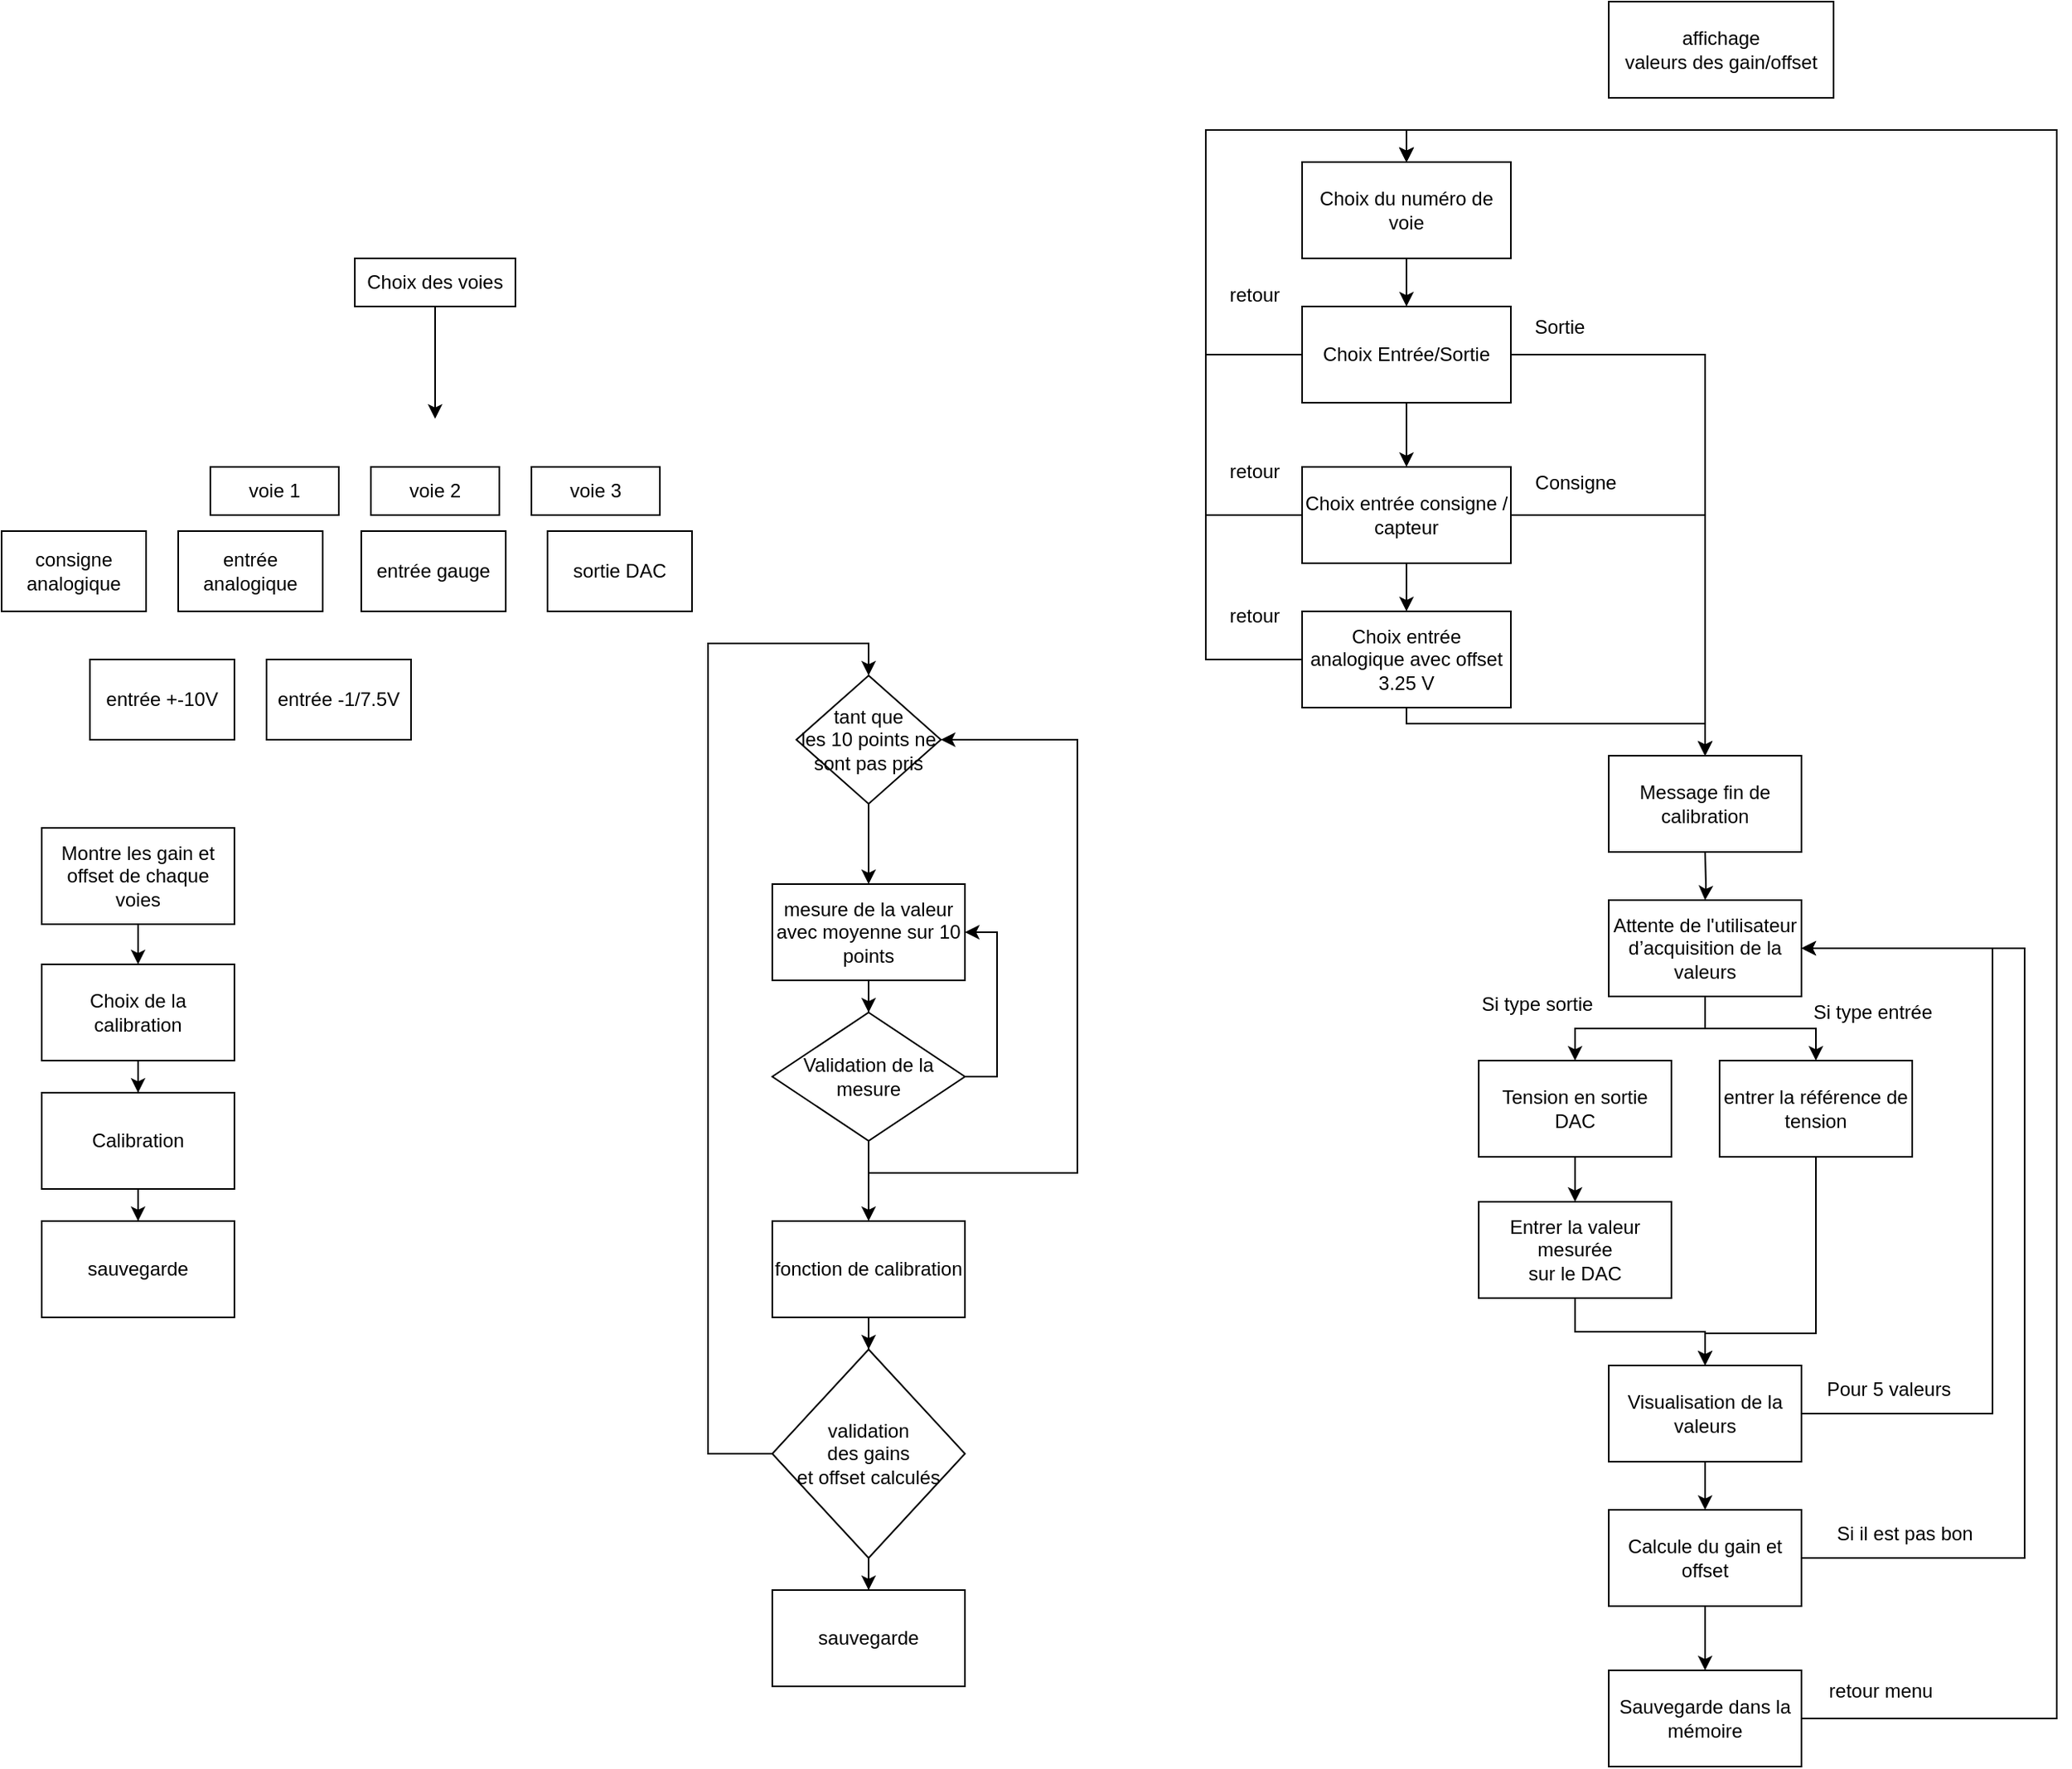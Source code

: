 <mxfile version="21.3.4" type="github">
  <diagram name="Page-1" id="GUL1_m-VdLgeRrm2SDWP">
    <mxGraphModel dx="1313" dy="708" grid="1" gridSize="10" guides="1" tooltips="1" connect="1" arrows="1" fold="1" page="1" pageScale="1" pageWidth="827" pageHeight="1169" math="0" shadow="0">
      <root>
        <mxCell id="0" />
        <mxCell id="1" parent="0" />
        <mxCell id="iZhVbwkQds1wXp1GMCVx-3" style="edgeStyle=orthogonalEdgeStyle;rounded=0;orthogonalLoop=1;jettySize=auto;html=1;" parent="1" source="iZhVbwkQds1wXp1GMCVx-1" edge="1">
          <mxGeometry relative="1" as="geometry">
            <mxPoint x="370" y="270" as="targetPoint" />
          </mxGeometry>
        </mxCell>
        <mxCell id="iZhVbwkQds1wXp1GMCVx-1" value="Choix des voies" style="rounded=0;whiteSpace=wrap;html=1;" parent="1" vertex="1">
          <mxGeometry x="320" y="170" width="100" height="30" as="geometry" />
        </mxCell>
        <mxCell id="iZhVbwkQds1wXp1GMCVx-7" value="voie 1 " style="rounded=0;whiteSpace=wrap;html=1;" parent="1" vertex="1">
          <mxGeometry x="230" y="300" width="80" height="30" as="geometry" />
        </mxCell>
        <mxCell id="iZhVbwkQds1wXp1GMCVx-8" value="voie 2 " style="rounded=0;whiteSpace=wrap;html=1;" parent="1" vertex="1">
          <mxGeometry x="330" y="300" width="80" height="30" as="geometry" />
        </mxCell>
        <mxCell id="iZhVbwkQds1wXp1GMCVx-9" value="&lt;div&gt;voie 3&lt;/div&gt;" style="rounded=0;whiteSpace=wrap;html=1;" parent="1" vertex="1">
          <mxGeometry x="430" y="300" width="80" height="30" as="geometry" />
        </mxCell>
        <mxCell id="iZhVbwkQds1wXp1GMCVx-11" value="entrée gauge" style="rounded=0;whiteSpace=wrap;html=1;" parent="1" vertex="1">
          <mxGeometry x="324" y="340" width="90" height="50" as="geometry" />
        </mxCell>
        <mxCell id="iZhVbwkQds1wXp1GMCVx-12" value="entrée analogique" style="rounded=0;whiteSpace=wrap;html=1;" parent="1" vertex="1">
          <mxGeometry x="210" y="340" width="90" height="50" as="geometry" />
        </mxCell>
        <mxCell id="iZhVbwkQds1wXp1GMCVx-13" value="consigne analogique" style="rounded=0;whiteSpace=wrap;html=1;" parent="1" vertex="1">
          <mxGeometry x="100" y="340" width="90" height="50" as="geometry" />
        </mxCell>
        <mxCell id="iZhVbwkQds1wXp1GMCVx-15" value="entrée +-10V " style="rounded=0;whiteSpace=wrap;html=1;" parent="1" vertex="1">
          <mxGeometry x="155" y="420" width="90" height="50" as="geometry" />
        </mxCell>
        <mxCell id="iZhVbwkQds1wXp1GMCVx-16" value="sortie DAC" style="rounded=0;whiteSpace=wrap;html=1;" parent="1" vertex="1">
          <mxGeometry x="440" y="340" width="90" height="50" as="geometry" />
        </mxCell>
        <mxCell id="iZhVbwkQds1wXp1GMCVx-18" value="entrée -1/7.5V " style="rounded=0;whiteSpace=wrap;html=1;" parent="1" vertex="1">
          <mxGeometry x="265" y="420" width="90" height="50" as="geometry" />
        </mxCell>
        <mxCell id="iZhVbwkQds1wXp1GMCVx-22" style="edgeStyle=orthogonalEdgeStyle;rounded=0;orthogonalLoop=1;jettySize=auto;html=1;exitX=0.5;exitY=1;exitDx=0;exitDy=0;" parent="1" source="iZhVbwkQds1wXp1GMCVx-19" target="iZhVbwkQds1wXp1GMCVx-20" edge="1">
          <mxGeometry relative="1" as="geometry" />
        </mxCell>
        <mxCell id="iZhVbwkQds1wXp1GMCVx-19" value="Choix de la calibration" style="whiteSpace=wrap;html=1;" parent="1" vertex="1">
          <mxGeometry x="125" y="610" width="120" height="60" as="geometry" />
        </mxCell>
        <mxCell id="iZhVbwkQds1wXp1GMCVx-23" value="" style="edgeStyle=orthogonalEdgeStyle;rounded=0;orthogonalLoop=1;jettySize=auto;html=1;" parent="1" source="iZhVbwkQds1wXp1GMCVx-20" target="iZhVbwkQds1wXp1GMCVx-21" edge="1">
          <mxGeometry relative="1" as="geometry" />
        </mxCell>
        <mxCell id="iZhVbwkQds1wXp1GMCVx-20" value="Calibration" style="whiteSpace=wrap;html=1;" parent="1" vertex="1">
          <mxGeometry x="125" y="690" width="120" height="60" as="geometry" />
        </mxCell>
        <mxCell id="iZhVbwkQds1wXp1GMCVx-21" value="sauvegarde" style="whiteSpace=wrap;html=1;" parent="1" vertex="1">
          <mxGeometry x="125" y="770" width="120" height="60" as="geometry" />
        </mxCell>
        <mxCell id="iZhVbwkQds1wXp1GMCVx-27" style="edgeStyle=orthogonalEdgeStyle;rounded=0;orthogonalLoop=1;jettySize=auto;html=1;" parent="1" source="iZhVbwkQds1wXp1GMCVx-25" target="iZhVbwkQds1wXp1GMCVx-19" edge="1">
          <mxGeometry relative="1" as="geometry" />
        </mxCell>
        <mxCell id="iZhVbwkQds1wXp1GMCVx-25" value="Montre les gain et offset de chaque voies" style="whiteSpace=wrap;html=1;" parent="1" vertex="1">
          <mxGeometry x="125" y="525" width="120" height="60" as="geometry" />
        </mxCell>
        <mxCell id="iZhVbwkQds1wXp1GMCVx-31" value="" style="edgeStyle=orthogonalEdgeStyle;rounded=0;orthogonalLoop=1;jettySize=auto;html=1;" parent="1" source="iZhVbwkQds1wXp1GMCVx-29" target="iZhVbwkQds1wXp1GMCVx-30" edge="1">
          <mxGeometry relative="1" as="geometry" />
        </mxCell>
        <mxCell id="iZhVbwkQds1wXp1GMCVx-29" value="mesure de la valeur avec moyenne sur 10 points" style="whiteSpace=wrap;html=1;" parent="1" vertex="1">
          <mxGeometry x="580" y="560" width="120" height="60" as="geometry" />
        </mxCell>
        <mxCell id="iZhVbwkQds1wXp1GMCVx-35" style="edgeStyle=orthogonalEdgeStyle;rounded=0;orthogonalLoop=1;jettySize=auto;html=1;entryX=1;entryY=0.5;entryDx=0;entryDy=0;" parent="1" source="iZhVbwkQds1wXp1GMCVx-30" target="iZhVbwkQds1wXp1GMCVx-29" edge="1">
          <mxGeometry relative="1" as="geometry">
            <Array as="points">
              <mxPoint x="720" y="680" />
              <mxPoint x="720" y="590" />
            </Array>
          </mxGeometry>
        </mxCell>
        <mxCell id="iZhVbwkQds1wXp1GMCVx-36" style="edgeStyle=orthogonalEdgeStyle;rounded=0;orthogonalLoop=1;jettySize=auto;html=1;entryX=1;entryY=0.5;entryDx=0;entryDy=0;" parent="1" source="iZhVbwkQds1wXp1GMCVx-30" target="iZhVbwkQds1wXp1GMCVx-32" edge="1">
          <mxGeometry relative="1" as="geometry">
            <Array as="points">
              <mxPoint x="640" y="740" />
              <mxPoint x="770" y="740" />
              <mxPoint x="770" y="470" />
            </Array>
          </mxGeometry>
        </mxCell>
        <mxCell id="iZhVbwkQds1wXp1GMCVx-38" style="edgeStyle=orthogonalEdgeStyle;rounded=0;orthogonalLoop=1;jettySize=auto;html=1;entryX=0.5;entryY=0;entryDx=0;entryDy=0;" parent="1" source="iZhVbwkQds1wXp1GMCVx-30" target="iZhVbwkQds1wXp1GMCVx-37" edge="1">
          <mxGeometry relative="1" as="geometry" />
        </mxCell>
        <mxCell id="iZhVbwkQds1wXp1GMCVx-30" value="Validation de la mesure " style="rhombus;whiteSpace=wrap;html=1;" parent="1" vertex="1">
          <mxGeometry x="580" y="640" width="120" height="80" as="geometry" />
        </mxCell>
        <mxCell id="iZhVbwkQds1wXp1GMCVx-34" value="" style="edgeStyle=orthogonalEdgeStyle;rounded=0;orthogonalLoop=1;jettySize=auto;html=1;" parent="1" source="iZhVbwkQds1wXp1GMCVx-32" target="iZhVbwkQds1wXp1GMCVx-29" edge="1">
          <mxGeometry relative="1" as="geometry" />
        </mxCell>
        <mxCell id="iZhVbwkQds1wXp1GMCVx-32" value="tant que&lt;br&gt; les 10 points ne &lt;br&gt;sont pas pris" style="rhombus;whiteSpace=wrap;html=1;" parent="1" vertex="1">
          <mxGeometry x="595" y="430" width="90" height="80" as="geometry" />
        </mxCell>
        <mxCell id="iZhVbwkQds1wXp1GMCVx-40" value="" style="edgeStyle=orthogonalEdgeStyle;rounded=0;orthogonalLoop=1;jettySize=auto;html=1;" parent="1" source="iZhVbwkQds1wXp1GMCVx-37" target="iZhVbwkQds1wXp1GMCVx-39" edge="1">
          <mxGeometry relative="1" as="geometry" />
        </mxCell>
        <mxCell id="iZhVbwkQds1wXp1GMCVx-37" value="&lt;div&gt;fonction de calibration&lt;/div&gt;" style="whiteSpace=wrap;html=1;" parent="1" vertex="1">
          <mxGeometry x="580" y="770" width="120" height="60" as="geometry" />
        </mxCell>
        <mxCell id="iZhVbwkQds1wXp1GMCVx-42" style="edgeStyle=orthogonalEdgeStyle;rounded=0;orthogonalLoop=1;jettySize=auto;html=1;entryX=0.5;entryY=0;entryDx=0;entryDy=0;" parent="1" source="iZhVbwkQds1wXp1GMCVx-39" target="iZhVbwkQds1wXp1GMCVx-32" edge="1">
          <mxGeometry relative="1" as="geometry">
            <Array as="points">
              <mxPoint x="540" y="915" />
              <mxPoint x="540" y="410" />
              <mxPoint x="640" y="410" />
            </Array>
          </mxGeometry>
        </mxCell>
        <mxCell id="iZhVbwkQds1wXp1GMCVx-45" value="" style="edgeStyle=orthogonalEdgeStyle;rounded=0;orthogonalLoop=1;jettySize=auto;html=1;" parent="1" source="iZhVbwkQds1wXp1GMCVx-39" target="iZhVbwkQds1wXp1GMCVx-43" edge="1">
          <mxGeometry relative="1" as="geometry" />
        </mxCell>
        <mxCell id="iZhVbwkQds1wXp1GMCVx-39" value="validation&lt;br&gt;des gains&lt;br&gt;et offset calculés" style="rhombus;whiteSpace=wrap;html=1;" parent="1" vertex="1">
          <mxGeometry x="580" y="850" width="120" height="130" as="geometry" />
        </mxCell>
        <mxCell id="iZhVbwkQds1wXp1GMCVx-43" value="sauvegarde" style="whiteSpace=wrap;html=1;" parent="1" vertex="1">
          <mxGeometry x="580" y="1000" width="120" height="60" as="geometry" />
        </mxCell>
        <mxCell id="lUho-2JTqAUWkpTvIMWX-1" value="affichage &lt;br&gt;valeurs des gain/offset" style="rounded=0;whiteSpace=wrap;html=1;" vertex="1" parent="1">
          <mxGeometry x="1101" y="10" width="140" height="60" as="geometry" />
        </mxCell>
        <mxCell id="lUho-2JTqAUWkpTvIMWX-20" value="" style="edgeStyle=orthogonalEdgeStyle;rounded=0;orthogonalLoop=1;jettySize=auto;html=1;" edge="1" parent="1" source="lUho-2JTqAUWkpTvIMWX-2" target="lUho-2JTqAUWkpTvIMWX-4">
          <mxGeometry relative="1" as="geometry" />
        </mxCell>
        <mxCell id="lUho-2JTqAUWkpTvIMWX-2" value="Choix du numéro de voie" style="rounded=0;whiteSpace=wrap;html=1;" vertex="1" parent="1">
          <mxGeometry x="910" y="110" width="130" height="60" as="geometry" />
        </mxCell>
        <mxCell id="lUho-2JTqAUWkpTvIMWX-22" value="" style="edgeStyle=orthogonalEdgeStyle;rounded=0;orthogonalLoop=1;jettySize=auto;html=1;" edge="1" parent="1" source="lUho-2JTqAUWkpTvIMWX-4" target="lUho-2JTqAUWkpTvIMWX-6">
          <mxGeometry relative="1" as="geometry" />
        </mxCell>
        <mxCell id="lUho-2JTqAUWkpTvIMWX-27" style="edgeStyle=orthogonalEdgeStyle;rounded=0;orthogonalLoop=1;jettySize=auto;html=1;" edge="1" parent="1" source="lUho-2JTqAUWkpTvIMWX-4" target="lUho-2JTqAUWkpTvIMWX-18">
          <mxGeometry relative="1" as="geometry" />
        </mxCell>
        <mxCell id="lUho-2JTqAUWkpTvIMWX-31" style="edgeStyle=orthogonalEdgeStyle;rounded=0;orthogonalLoop=1;jettySize=auto;html=1;entryX=0.5;entryY=0;entryDx=0;entryDy=0;" edge="1" parent="1" source="lUho-2JTqAUWkpTvIMWX-4" target="lUho-2JTqAUWkpTvIMWX-2">
          <mxGeometry relative="1" as="geometry">
            <Array as="points">
              <mxPoint x="850" y="230" />
              <mxPoint x="850" y="90" />
              <mxPoint x="975" y="90" />
            </Array>
          </mxGeometry>
        </mxCell>
        <mxCell id="lUho-2JTqAUWkpTvIMWX-4" value="Choix Entrée/Sortie" style="rounded=0;whiteSpace=wrap;html=1;" vertex="1" parent="1">
          <mxGeometry x="910" y="200" width="130" height="60" as="geometry" />
        </mxCell>
        <mxCell id="lUho-2JTqAUWkpTvIMWX-28" style="edgeStyle=orthogonalEdgeStyle;rounded=0;orthogonalLoop=1;jettySize=auto;html=1;entryX=0.5;entryY=0;entryDx=0;entryDy=0;" edge="1" parent="1" source="lUho-2JTqAUWkpTvIMWX-5" target="lUho-2JTqAUWkpTvIMWX-18">
          <mxGeometry relative="1" as="geometry">
            <Array as="points">
              <mxPoint x="975" y="460" />
              <mxPoint x="1161" y="460" />
            </Array>
          </mxGeometry>
        </mxCell>
        <mxCell id="lUho-2JTqAUWkpTvIMWX-29" style="edgeStyle=orthogonalEdgeStyle;rounded=0;orthogonalLoop=1;jettySize=auto;html=1;entryX=0.5;entryY=0;entryDx=0;entryDy=0;" edge="1" parent="1" source="lUho-2JTqAUWkpTvIMWX-5" target="lUho-2JTqAUWkpTvIMWX-2">
          <mxGeometry relative="1" as="geometry">
            <Array as="points">
              <mxPoint x="850" y="420" />
              <mxPoint x="850" y="90" />
              <mxPoint x="975" y="90" />
            </Array>
          </mxGeometry>
        </mxCell>
        <mxCell id="lUho-2JTqAUWkpTvIMWX-5" value="Choix entrée analogique avec offset 3.25 V" style="rounded=0;whiteSpace=wrap;html=1;" vertex="1" parent="1">
          <mxGeometry x="910" y="390" width="130" height="60" as="geometry" />
        </mxCell>
        <mxCell id="lUho-2JTqAUWkpTvIMWX-23" value="" style="edgeStyle=orthogonalEdgeStyle;rounded=0;orthogonalLoop=1;jettySize=auto;html=1;" edge="1" parent="1" source="lUho-2JTqAUWkpTvIMWX-6" target="lUho-2JTqAUWkpTvIMWX-5">
          <mxGeometry relative="1" as="geometry" />
        </mxCell>
        <mxCell id="lUho-2JTqAUWkpTvIMWX-26" style="edgeStyle=orthogonalEdgeStyle;rounded=0;orthogonalLoop=1;jettySize=auto;html=1;" edge="1" parent="1" source="lUho-2JTqAUWkpTvIMWX-6" target="lUho-2JTqAUWkpTvIMWX-18">
          <mxGeometry relative="1" as="geometry" />
        </mxCell>
        <mxCell id="lUho-2JTqAUWkpTvIMWX-30" style="edgeStyle=orthogonalEdgeStyle;rounded=0;orthogonalLoop=1;jettySize=auto;html=1;exitX=0;exitY=0.5;exitDx=0;exitDy=0;entryX=0.5;entryY=0;entryDx=0;entryDy=0;" edge="1" parent="1" source="lUho-2JTqAUWkpTvIMWX-6" target="lUho-2JTqAUWkpTvIMWX-2">
          <mxGeometry relative="1" as="geometry">
            <Array as="points">
              <mxPoint x="850" y="330" />
              <mxPoint x="850" y="90" />
              <mxPoint x="975" y="90" />
            </Array>
          </mxGeometry>
        </mxCell>
        <mxCell id="lUho-2JTqAUWkpTvIMWX-6" value="Choix entrée consigne / capteur" style="rounded=0;whiteSpace=wrap;html=1;" vertex="1" parent="1">
          <mxGeometry x="910" y="300" width="130" height="60" as="geometry" />
        </mxCell>
        <mxCell id="lUho-2JTqAUWkpTvIMWX-18" value="Message fin de calibration" style="rounded=0;whiteSpace=wrap;html=1;" vertex="1" parent="1">
          <mxGeometry x="1101" y="480" width="120" height="60" as="geometry" />
        </mxCell>
        <mxCell id="lUho-2JTqAUWkpTvIMWX-32" value="retour" style="text;html=1;align=center;verticalAlign=middle;resizable=0;points=[];autosize=1;strokeColor=none;fillColor=none;" vertex="1" parent="1">
          <mxGeometry x="855" y="178" width="50" height="30" as="geometry" />
        </mxCell>
        <mxCell id="lUho-2JTqAUWkpTvIMWX-34" value="&lt;div&gt;retour&lt;/div&gt;&lt;div&gt;&lt;br&gt;&lt;/div&gt;" style="text;html=1;align=center;verticalAlign=middle;resizable=0;points=[];autosize=1;strokeColor=none;fillColor=none;" vertex="1" parent="1">
          <mxGeometry x="855" y="290" width="50" height="40" as="geometry" />
        </mxCell>
        <mxCell id="lUho-2JTqAUWkpTvIMWX-35" value="retour" style="text;html=1;align=center;verticalAlign=middle;resizable=0;points=[];autosize=1;strokeColor=none;fillColor=none;" vertex="1" parent="1">
          <mxGeometry x="855" y="378" width="50" height="30" as="geometry" />
        </mxCell>
        <mxCell id="lUho-2JTqAUWkpTvIMWX-36" value="Sortie" style="text;html=1;align=center;verticalAlign=middle;resizable=0;points=[];autosize=1;strokeColor=none;fillColor=none;" vertex="1" parent="1">
          <mxGeometry x="1045" y="198" width="50" height="30" as="geometry" />
        </mxCell>
        <mxCell id="lUho-2JTqAUWkpTvIMWX-37" value="Consigne" style="text;html=1;align=center;verticalAlign=middle;resizable=0;points=[];autosize=1;strokeColor=none;fillColor=none;" vertex="1" parent="1">
          <mxGeometry x="1045" y="295" width="70" height="30" as="geometry" />
        </mxCell>
        <mxCell id="lUho-2JTqAUWkpTvIMWX-42" value="" style="edgeStyle=orthogonalEdgeStyle;rounded=0;orthogonalLoop=1;jettySize=auto;html=1;" edge="1" parent="1" target="lUho-2JTqAUWkpTvIMWX-41">
          <mxGeometry relative="1" as="geometry">
            <mxPoint x="1161" y="540" as="sourcePoint" />
          </mxGeometry>
        </mxCell>
        <mxCell id="lUho-2JTqAUWkpTvIMWX-65" style="edgeStyle=orthogonalEdgeStyle;rounded=0;orthogonalLoop=1;jettySize=auto;html=1;entryX=0.5;entryY=0;entryDx=0;entryDy=0;" edge="1" parent="1" source="lUho-2JTqAUWkpTvIMWX-41" target="lUho-2JTqAUWkpTvIMWX-59">
          <mxGeometry relative="1" as="geometry" />
        </mxCell>
        <mxCell id="lUho-2JTqAUWkpTvIMWX-75" style="edgeStyle=orthogonalEdgeStyle;rounded=0;orthogonalLoop=1;jettySize=auto;html=1;entryX=0.5;entryY=0;entryDx=0;entryDy=0;" edge="1" parent="1" source="lUho-2JTqAUWkpTvIMWX-41" target="lUho-2JTqAUWkpTvIMWX-70">
          <mxGeometry relative="1" as="geometry" />
        </mxCell>
        <mxCell id="lUho-2JTqAUWkpTvIMWX-41" value="Attente de l&#39;utilisateur d’acquisition de la valeurs " style="whiteSpace=wrap;html=1;" vertex="1" parent="1">
          <mxGeometry x="1101" y="570" width="120" height="60" as="geometry" />
        </mxCell>
        <mxCell id="lUho-2JTqAUWkpTvIMWX-50" style="edgeStyle=orthogonalEdgeStyle;rounded=0;orthogonalLoop=1;jettySize=auto;html=1;entryX=1;entryY=0.5;entryDx=0;entryDy=0;" edge="1" parent="1" source="lUho-2JTqAUWkpTvIMWX-43" target="lUho-2JTqAUWkpTvIMWX-41">
          <mxGeometry relative="1" as="geometry">
            <Array as="points">
              <mxPoint x="1340" y="890" />
              <mxPoint x="1340" y="600" />
            </Array>
          </mxGeometry>
        </mxCell>
        <mxCell id="lUho-2JTqAUWkpTvIMWX-49" style="edgeStyle=orthogonalEdgeStyle;rounded=0;orthogonalLoop=1;jettySize=auto;html=1;entryX=1;entryY=0.5;entryDx=0;entryDy=0;" edge="1" parent="1" source="lUho-2JTqAUWkpTvIMWX-45" target="lUho-2JTqAUWkpTvIMWX-41">
          <mxGeometry relative="1" as="geometry">
            <Array as="points">
              <mxPoint x="1360" y="980" />
              <mxPoint x="1360" y="600" />
            </Array>
          </mxGeometry>
        </mxCell>
        <mxCell id="lUho-2JTqAUWkpTvIMWX-55" style="edgeStyle=orthogonalEdgeStyle;rounded=0;orthogonalLoop=1;jettySize=auto;html=1;entryX=0.5;entryY=0;entryDx=0;entryDy=0;" edge="1" parent="1" source="lUho-2JTqAUWkpTvIMWX-52" target="lUho-2JTqAUWkpTvIMWX-2">
          <mxGeometry relative="1" as="geometry">
            <Array as="points">
              <mxPoint x="1380" y="1080" />
              <mxPoint x="1380" y="90" />
              <mxPoint x="975" y="90" />
            </Array>
          </mxGeometry>
        </mxCell>
        <mxCell id="lUho-2JTqAUWkpTvIMWX-79" style="edgeStyle=orthogonalEdgeStyle;rounded=0;orthogonalLoop=1;jettySize=auto;html=1;" edge="1" parent="1" source="lUho-2JTqAUWkpTvIMWX-59" target="lUho-2JTqAUWkpTvIMWX-43">
          <mxGeometry relative="1" as="geometry">
            <Array as="points">
              <mxPoint x="1230" y="840" />
              <mxPoint x="1161" y="840" />
            </Array>
          </mxGeometry>
        </mxCell>
        <mxCell id="lUho-2JTqAUWkpTvIMWX-59" value="entrer la référence de tension" style="whiteSpace=wrap;html=1;" vertex="1" parent="1">
          <mxGeometry x="1170" y="670" width="120" height="60" as="geometry" />
        </mxCell>
        <mxCell id="lUho-2JTqAUWkpTvIMWX-66" value="Si type sortie" style="text;html=1;align=center;verticalAlign=middle;resizable=0;points=[];autosize=1;strokeColor=none;fillColor=none;" vertex="1" parent="1">
          <mxGeometry x="1011" y="620" width="90" height="30" as="geometry" />
        </mxCell>
        <mxCell id="lUho-2JTqAUWkpTvIMWX-67" value="Si type entrée" style="text;html=1;align=center;verticalAlign=middle;resizable=0;points=[];autosize=1;strokeColor=none;fillColor=none;" vertex="1" parent="1">
          <mxGeometry x="1220" y="625" width="90" height="30" as="geometry" />
        </mxCell>
        <mxCell id="lUho-2JTqAUWkpTvIMWX-74" value="" style="edgeStyle=orthogonalEdgeStyle;rounded=0;orthogonalLoop=1;jettySize=auto;html=1;" edge="1" parent="1" source="lUho-2JTqAUWkpTvIMWX-70" target="lUho-2JTqAUWkpTvIMWX-56">
          <mxGeometry relative="1" as="geometry" />
        </mxCell>
        <mxCell id="lUho-2JTqAUWkpTvIMWX-70" value="&lt;div&gt;Tension en sortie&lt;/div&gt;&lt;div&gt;DAC&lt;br&gt; &lt;/div&gt;" style="whiteSpace=wrap;html=1;" vertex="1" parent="1">
          <mxGeometry x="1020" y="670" width="120" height="60" as="geometry" />
        </mxCell>
        <mxCell id="lUho-2JTqAUWkpTvIMWX-78" style="edgeStyle=orthogonalEdgeStyle;rounded=0;orthogonalLoop=1;jettySize=auto;html=1;entryX=0.5;entryY=0;entryDx=0;entryDy=0;" edge="1" parent="1" source="lUho-2JTqAUWkpTvIMWX-56" target="lUho-2JTqAUWkpTvIMWX-43">
          <mxGeometry relative="1" as="geometry" />
        </mxCell>
        <mxCell id="lUho-2JTqAUWkpTvIMWX-56" value="&lt;div&gt;Entrer la valeur mesurée &lt;br&gt;&lt;/div&gt;&lt;div&gt;sur le DAC&lt;br&gt;&lt;/div&gt;" style="whiteSpace=wrap;html=1;" vertex="1" parent="1">
          <mxGeometry x="1020" y="758" width="120" height="60" as="geometry" />
        </mxCell>
        <mxCell id="lUho-2JTqAUWkpTvIMWX-52" value="Sauvegarde dans la mémoire" style="whiteSpace=wrap;html=1;" vertex="1" parent="1">
          <mxGeometry x="1101" y="1050" width="120" height="60" as="geometry" />
        </mxCell>
        <mxCell id="lUho-2JTqAUWkpTvIMWX-43" value="Visualisation de la valeurs" style="whiteSpace=wrap;html=1;movable=1;resizable=1;rotatable=1;deletable=1;editable=1;locked=0;connectable=1;" vertex="1" parent="1">
          <mxGeometry x="1101" y="860" width="120" height="60" as="geometry" />
        </mxCell>
        <mxCell id="lUho-2JTqAUWkpTvIMWX-45" value="Calcule du gain et offset " style="whiteSpace=wrap;html=1;movable=1;resizable=1;rotatable=1;deletable=1;editable=1;locked=0;connectable=1;" vertex="1" parent="1">
          <mxGeometry x="1101" y="950" width="120" height="60" as="geometry" />
        </mxCell>
        <mxCell id="lUho-2JTqAUWkpTvIMWX-48" value="" style="edgeStyle=orthogonalEdgeStyle;rounded=0;orthogonalLoop=1;jettySize=auto;html=1;movable=1;resizable=1;rotatable=1;deletable=1;editable=1;locked=0;connectable=1;" edge="1" parent="1" source="lUho-2JTqAUWkpTvIMWX-43" target="lUho-2JTqAUWkpTvIMWX-45">
          <mxGeometry relative="1" as="geometry" />
        </mxCell>
        <mxCell id="lUho-2JTqAUWkpTvIMWX-47" value="Pour 5 valeurs " style="text;html=1;align=center;verticalAlign=middle;resizable=1;points=[];autosize=1;strokeColor=none;fillColor=none;movable=1;rotatable=1;deletable=1;editable=1;locked=0;connectable=1;" vertex="1" parent="1">
          <mxGeometry x="1225" y="860" width="100" height="30" as="geometry" />
        </mxCell>
        <mxCell id="lUho-2JTqAUWkpTvIMWX-51" value="Si il est pas bon" style="text;html=1;align=center;verticalAlign=middle;resizable=1;points=[];autosize=1;strokeColor=none;fillColor=none;movable=1;rotatable=1;deletable=1;editable=1;locked=0;connectable=1;" vertex="1" parent="1">
          <mxGeometry x="1230" y="950" width="110" height="30" as="geometry" />
        </mxCell>
        <mxCell id="lUho-2JTqAUWkpTvIMWX-53" value="" style="edgeStyle=orthogonalEdgeStyle;rounded=0;orthogonalLoop=1;jettySize=auto;html=1;movable=1;resizable=1;rotatable=1;deletable=1;editable=1;locked=0;connectable=1;" edge="1" parent="1" source="lUho-2JTqAUWkpTvIMWX-45" target="lUho-2JTqAUWkpTvIMWX-52">
          <mxGeometry relative="1" as="geometry" />
        </mxCell>
        <mxCell id="lUho-2JTqAUWkpTvIMWX-62" value="retour menu" style="text;html=1;align=center;verticalAlign=middle;resizable=0;points=[];autosize=1;strokeColor=none;fillColor=none;" vertex="1" parent="1">
          <mxGeometry x="1225" y="1048" width="90" height="30" as="geometry" />
        </mxCell>
      </root>
    </mxGraphModel>
  </diagram>
</mxfile>
